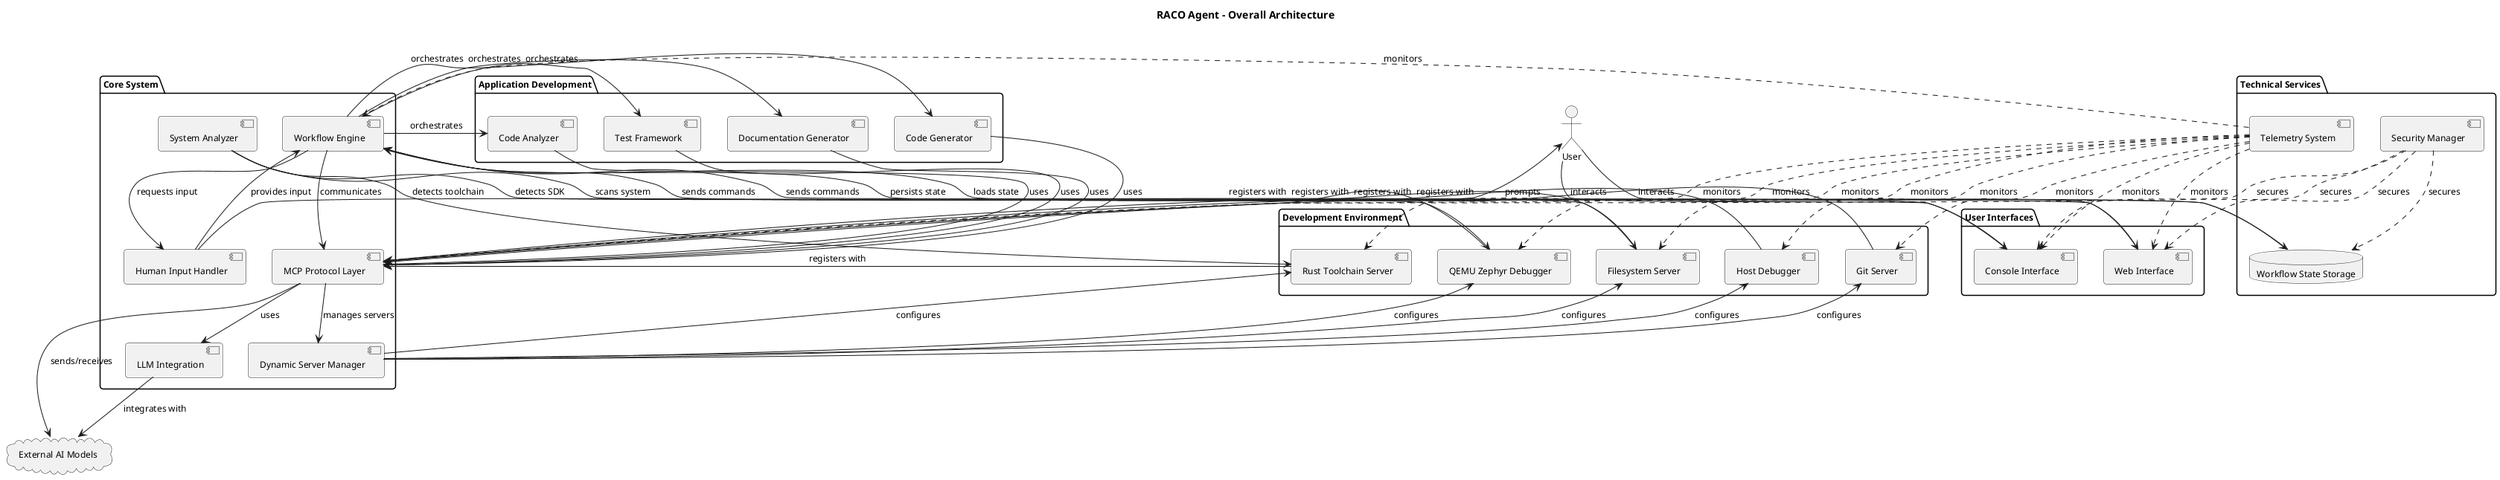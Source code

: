 @startuml

!define RECTANGLE class
!define INTERFACE interface

skinparam backgroundColor transparent
skinparam componentStyle uml2
skinparam defaultFontName Arial
skinparam defaultFontSize 12
skinparam roundCorner 8

title "RACO Agent - Overall Architecture"

package "User Interfaces" {
    [Console Interface] as ConsoleUI
    [Web Interface] as WebUI
}

package "Core System" {
    [Workflow Engine] as WorkflowEngine
    [MCP Protocol Layer] as MCPLayer
    [Dynamic Server Manager] as ServerManager
    [Human Input Handler] as HumanInput
    [LLM Integration] as LLMIntegration
    [System Analyzer] as SysAnalyzer
}

package "Application Development" {
    [Code Generator] as CodeGen
    [Code Analyzer] as CodeAnalyzer
    [Test Framework] as TestFramework
    [Documentation Generator] as DocGen
}

package "Development Environment" {
    [Filesystem Server] as FSServer
    [Git Server] as GitServer
    [Rust Toolchain Server] as RustServer
    [Host Debugger] as HostDebug
    [QEMU Zephyr Debugger] as ZephyrDebug
}

package "Technical Services" {
    [Telemetry System] as Telemetry
    [Security Manager] as Security
    database "Workflow State Storage" as StateDB
}

cloud "External AI Models" as AIModels
actor "User" as User

User --> ConsoleUI : interacts
User --> WebUI : interacts

ConsoleUI --> WorkflowEngine : sends commands
WebUI --> WorkflowEngine : sends commands

WorkflowEngine --> HumanInput : requests input
HumanInput --> User : prompts
HumanInput --> WorkflowEngine : provides input

WorkflowEngine --> MCPLayer : communicates
MCPLayer --> AIModels : sends/receives

WorkflowEngine --> CodeGen : orchestrates
WorkflowEngine --> CodeAnalyzer : orchestrates
WorkflowEngine --> TestFramework : orchestrates
WorkflowEngine --> DocGen : orchestrates

WorkflowEngine --> StateDB : persists state
WorkflowEngine <-- StateDB : loads state

MCPLayer --> LLMIntegration : uses
LLMIntegration --> AIModels : integrates with

MCPLayer --> ServerManager : manages servers
ServerManager --> FSServer : configures
ServerManager --> GitServer : configures
ServerManager --> RustServer : configures
ServerManager --> HostDebug : configures
ServerManager --> ZephyrDebug : configures

SysAnalyzer --> FSServer : scans system
SysAnalyzer --> RustServer : detects toolchain
SysAnalyzer --> ZephyrDebug : detects SDK

CodeGen --> MCPLayer : uses
CodeAnalyzer --> MCPLayer : uses
TestFramework --> MCPLayer : uses
DocGen --> MCPLayer : uses

FSServer --> MCPLayer : registers with
GitServer --> MCPLayer : registers with
RustServer --> MCPLayer : registers with
HostDebug --> MCPLayer : registers with
ZephyrDebug --> MCPLayer : registers with

Telemetry ..> ConsoleUI : monitors
Telemetry ..> WebUI : monitors
Telemetry ..> WorkflowEngine : monitors
Telemetry ..> MCPLayer : monitors
Telemetry ..> FSServer : monitors
Telemetry ..> GitServer : monitors
Telemetry ..> RustServer : monitors
Telemetry ..> HostDebug : monitors
Telemetry ..> ZephyrDebug : monitors

Security ..> ConsoleUI : secures
Security ..> WebUI : secures
Security ..> MCPLayer : secures
Security ..> StateDB : secures

@enduml 